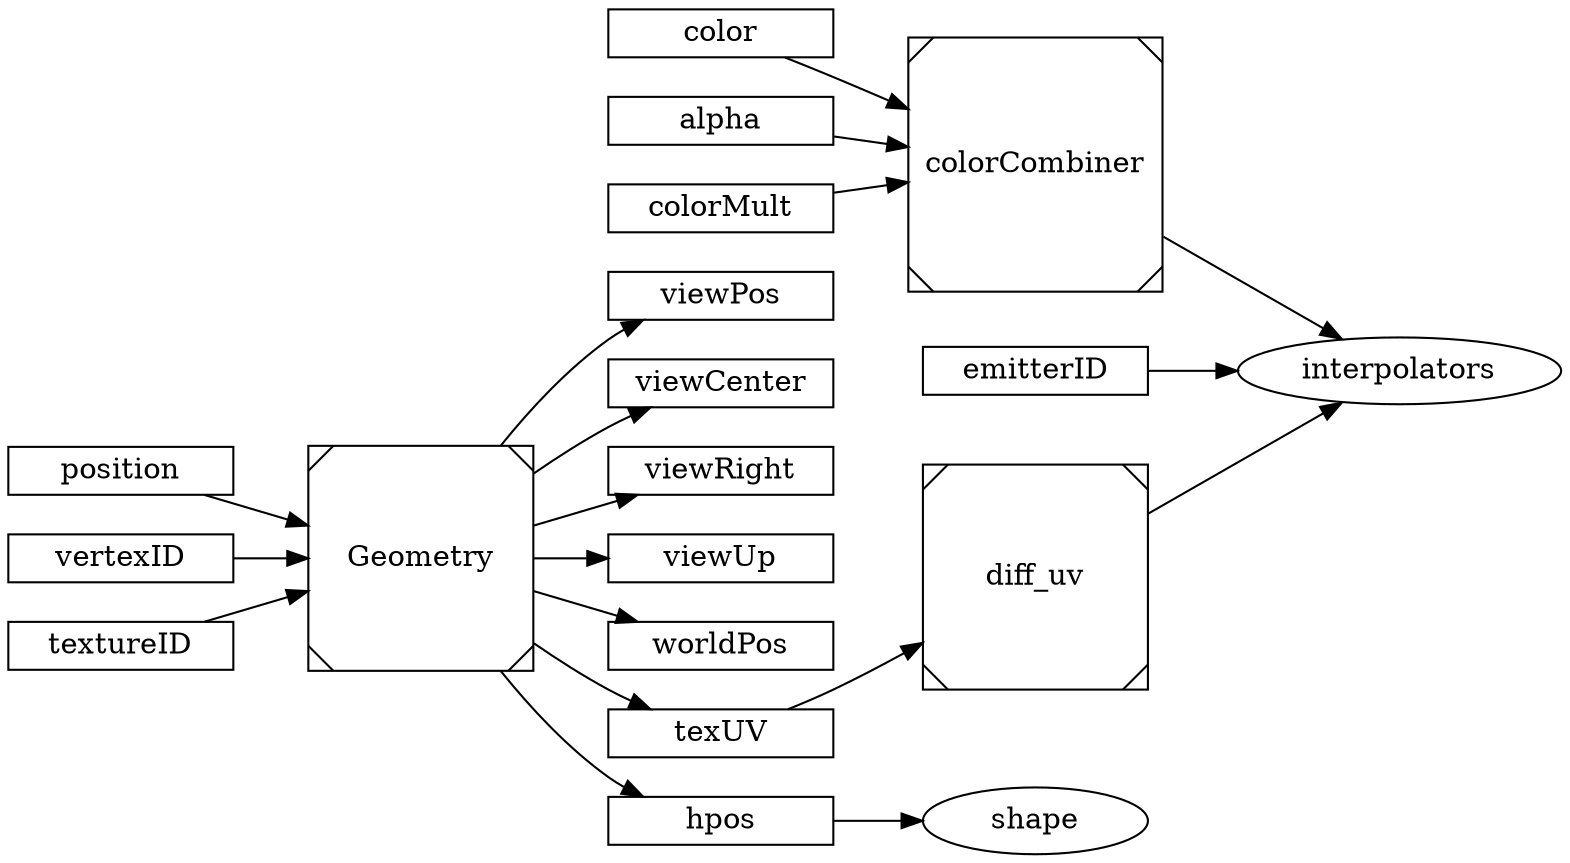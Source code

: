 digraph G {

    rankdir=LR;
    node [shape=record, width=.1, height=.1];
    node [width = 1.5];
    
    geom [shape=Msquare, label="Geometry"]

    position -> geom 
    vertexID -> geom
    textureID -> geom

    geom -> viewPos
    geom -> viewCenter
    geom -> viewRight
    geom -> viewUp
    geom -> worldPos
    geom -> texUV
    geom -> hpos

    texUV -> diff_uv -> particle

    diff_uv [shape=Msquare]

    color -> colorCombiner
    alpha -> colorCombiner
    colorMult -> colorCombiner

    colorCombiner [shape=Msquare]
    colorCombiner -> particle

    emitterID -> particle

    particle [label="interpolators", shape=ellipse]
    shape [shape=ellipse]

    hpos -> shape


}